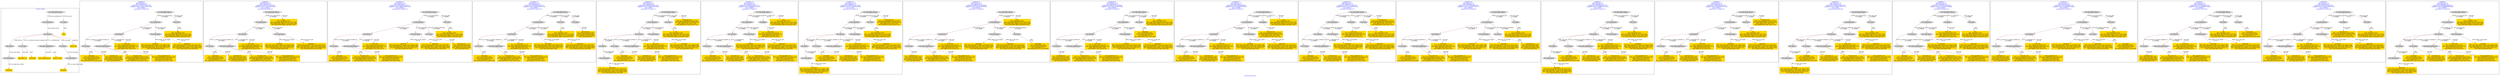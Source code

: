 digraph n0 {
fontcolor="blue"
remincross="true"
label="s03-ima-artists.xml"
subgraph cluster_0 {
label="1-correct model"
n2[style="filled",color="white",fillcolor="lightgray",label="E12_Production1"];
n3[style="filled",color="white",fillcolor="lightgray",label="E21_Person1"];
n4[style="filled",color="white",fillcolor="lightgray",label="E69_Death1"];
n5[style="filled",color="white",fillcolor="lightgray",label="E74_Group1"];
n6[style="filled",color="white",fillcolor="lightgray",label="E82_Actor_Appellation1"];
n7[style="filled",color="white",fillcolor="lightgray",label="E67_Birth1"];
n8[shape="plaintext",style="filled",fillcolor="gold",label="Artist URI"];
n9[style="filled",color="white",fillcolor="lightgray",label="E22_Man-Made_Object1"];
n10[style="filled",color="white",fillcolor="lightgray",label="E35_Title1"];
n11[shape="plaintext",style="filled",fillcolor="gold",label="title"];
n12[style="filled",color="white",fillcolor="lightgray",label="E52_Time-Span1"];
n13[shape="plaintext",style="filled",fillcolor="gold",label="birthDate"];
n14[style="filled",color="white",fillcolor="lightgray",label="E52_Time-Span2"];
n15[shape="plaintext",style="filled",fillcolor="gold",label="deathDate"];
n16[shape="plaintext",style="filled",fillcolor="gold",label="nationality uri"];
n17[shape="plaintext",style="filled",fillcolor="gold",label="nationality"];
n18[shape="plaintext",style="filled",fillcolor="gold",label="artist appellation uri"];
n19[shape="plaintext",style="filled",fillcolor="gold",label="name first last"];
}
subgraph cluster_1 {
label="candidate 0\nlink coherence:1.0\nnode coherence:1.0\nconfidence:0.5573817395367564\nmapping score:0.5816272465122522\ncost:13.99925\n-precision:0.79-recall:0.65"
n21[style="filled",color="white",fillcolor="lightgray",label="E12_Production1"];
n22[style="filled",color="white",fillcolor="lightgray",label="E21_Person1"];
n23[style="filled",color="white",fillcolor="lightgray",label="E52_Time-Span2"];
n24[style="filled",color="white",fillcolor="lightgray",label="E74_Group1"];
n25[style="filled",color="white",fillcolor="lightgray",label="E82_Actor_Appellation1"];
n26[style="filled",color="white",fillcolor="lightgray",label="E22_Man-Made_Object1"];
n27[style="filled",color="white",fillcolor="lightgray",label="E35_Title1"];
n28[shape="plaintext",style="filled",fillcolor="gold",label="title\n[E35_Title,label,0.364]\n[E22_Man-Made_Object,P3_has_note,0.242]\n[E73_Information_Object,P3_has_note,0.208]\n[E22_Man-Made_Object,classLink,0.186]"];
n29[shape="plaintext",style="filled",fillcolor="gold",label="nationality\n[E74_Group,label,0.492]\n[E74_Group,classLink,0.286]\n[E55_Type,label,0.127]\n[E8_Acquisition,P3_has_note,0.094]"];
n30[shape="plaintext",style="filled",fillcolor="gold",label="name first last\n[E82_Actor_Appellation,label,0.509]\n[E22_Man-Made_Object,classLink,0.249]\n[E30_Right,P3_has_note,0.128]\n[E8_Acquisition,P3_has_note,0.114]"];
n31[shape="plaintext",style="filled",fillcolor="gold",label="Artist URI\n[E21_Person,classLink,0.413]\n[E82_Actor_Appellation,classLink,0.291]\n[E39_Actor,classLink,0.224]\n[E30_Right,P3_has_note,0.072]"];
n32[shape="plaintext",style="filled",fillcolor="gold",label="nationality uri\n[E74_Group,classLink,0.669]\n[E55_Type,classLink,0.193]\n[E57_Material,classLink,0.089]\n[E55_Type,label,0.049]"];
n33[shape="plaintext",style="filled",fillcolor="gold",label="birthDate\n[E52_Time-Span,P82a_begin_of_the_begin,0.56]\n[E52_Time-Span,P82_at_some_time_within,0.286]\n[E52_Time-Span,P82b_end_of_the_end,0.115]\n[E52_Time-Span,label,0.039]"];
n34[shape="plaintext",style="filled",fillcolor="gold",label="artist appellation uri\n[E82_Actor_Appellation,classLink,0.918]\n[E21_Person,classLink,0.047]\n[E39_Actor,classLink,0.027]\n[E30_Right,P3_has_note,0.009]"];
n35[shape="plaintext",style="filled",fillcolor="gold",label="deathDate\n[E52_Time-Span,P82b_end_of_the_end,0.534]\n[E52_Time-Span,P82_at_some_time_within,0.301]\n[E52_Time-Span,P82a_begin_of_the_begin,0.085]\n[E12_Production,P3_has_note,0.08]"];
}
subgraph cluster_2 {
label="candidate 1\nlink coherence:1.0\nnode coherence:1.0\nconfidence:0.535153977430028\nmapping score:0.574217992476676\ncost:12.99938\n-precision:0.69-recall:0.53"
n37[style="filled",color="white",fillcolor="lightgray",label="E12_Production1"];
n38[style="filled",color="white",fillcolor="lightgray",label="E21_Person1"];
n39[style="filled",color="white",fillcolor="lightgray",label="E52_Time-Span2"];
n40[style="filled",color="white",fillcolor="lightgray",label="E74_Group1"];
n41[style="filled",color="white",fillcolor="lightgray",label="E82_Actor_Appellation1"];
n42[style="filled",color="white",fillcolor="lightgray",label="E22_Man-Made_Object1"];
n43[shape="plaintext",style="filled",fillcolor="gold",label="title\n[E35_Title,label,0.364]\n[E22_Man-Made_Object,P3_has_note,0.242]\n[E73_Information_Object,P3_has_note,0.208]\n[E22_Man-Made_Object,classLink,0.186]"];
n44[shape="plaintext",style="filled",fillcolor="gold",label="nationality\n[E74_Group,label,0.492]\n[E74_Group,classLink,0.286]\n[E55_Type,label,0.127]\n[E8_Acquisition,P3_has_note,0.094]"];
n45[shape="plaintext",style="filled",fillcolor="gold",label="name first last\n[E82_Actor_Appellation,label,0.509]\n[E22_Man-Made_Object,classLink,0.249]\n[E30_Right,P3_has_note,0.128]\n[E8_Acquisition,P3_has_note,0.114]"];
n46[shape="plaintext",style="filled",fillcolor="gold",label="Artist URI\n[E21_Person,classLink,0.413]\n[E82_Actor_Appellation,classLink,0.291]\n[E39_Actor,classLink,0.224]\n[E30_Right,P3_has_note,0.072]"];
n47[shape="plaintext",style="filled",fillcolor="gold",label="nationality uri\n[E74_Group,classLink,0.669]\n[E55_Type,classLink,0.193]\n[E57_Material,classLink,0.089]\n[E55_Type,label,0.049]"];
n48[shape="plaintext",style="filled",fillcolor="gold",label="birthDate\n[E52_Time-Span,P82a_begin_of_the_begin,0.56]\n[E52_Time-Span,P82_at_some_time_within,0.286]\n[E52_Time-Span,P82b_end_of_the_end,0.115]\n[E52_Time-Span,label,0.039]"];
n49[shape="plaintext",style="filled",fillcolor="gold",label="artist appellation uri\n[E82_Actor_Appellation,classLink,0.918]\n[E21_Person,classLink,0.047]\n[E39_Actor,classLink,0.027]\n[E30_Right,P3_has_note,0.009]"];
n50[shape="plaintext",style="filled",fillcolor="gold",label="deathDate\n[E52_Time-Span,P82b_end_of_the_end,0.534]\n[E52_Time-Span,P82_at_some_time_within,0.301]\n[E52_Time-Span,P82a_begin_of_the_begin,0.085]\n[E12_Production,P3_has_note,0.08]"];
}
subgraph cluster_3 {
label="candidate 10\nlink coherence:1.0\nnode coherence:1.0\nconfidence:0.49784204657392717\nmapping score:0.5409473488579758\ncost:14.99916\n-precision:0.67-recall:0.59"
n52[style="filled",color="white",fillcolor="lightgray",label="E12_Production1"];
n53[style="filled",color="white",fillcolor="lightgray",label="E21_Person1"];
n54[style="filled",color="white",fillcolor="lightgray",label="E52_Time-Span2"];
n55[style="filled",color="white",fillcolor="lightgray",label="E55_Type1"];
n56[style="filled",color="white",fillcolor="lightgray",label="E74_Group1"];
n57[style="filled",color="white",fillcolor="lightgray",label="E82_Actor_Appellation1"];
n58[style="filled",color="white",fillcolor="lightgray",label="E22_Man-Made_Object1"];
n59[style="filled",color="white",fillcolor="lightgray",label="E35_Title1"];
n60[shape="plaintext",style="filled",fillcolor="gold",label="nationality uri\n[E74_Group,classLink,0.669]\n[E55_Type,classLink,0.193]\n[E57_Material,classLink,0.089]\n[E55_Type,label,0.049]"];
n61[shape="plaintext",style="filled",fillcolor="gold",label="title\n[E35_Title,label,0.364]\n[E22_Man-Made_Object,P3_has_note,0.242]\n[E73_Information_Object,P3_has_note,0.208]\n[E22_Man-Made_Object,classLink,0.186]"];
n62[shape="plaintext",style="filled",fillcolor="gold",label="nationality\n[E74_Group,label,0.492]\n[E74_Group,classLink,0.286]\n[E55_Type,label,0.127]\n[E8_Acquisition,P3_has_note,0.094]"];
n63[shape="plaintext",style="filled",fillcolor="gold",label="name first last\n[E82_Actor_Appellation,label,0.509]\n[E22_Man-Made_Object,classLink,0.249]\n[E30_Right,P3_has_note,0.128]\n[E8_Acquisition,P3_has_note,0.114]"];
n64[shape="plaintext",style="filled",fillcolor="gold",label="Artist URI\n[E21_Person,classLink,0.413]\n[E82_Actor_Appellation,classLink,0.291]\n[E39_Actor,classLink,0.224]\n[E30_Right,P3_has_note,0.072]"];
n65[shape="plaintext",style="filled",fillcolor="gold",label="birthDate\n[E52_Time-Span,P82a_begin_of_the_begin,0.56]\n[E52_Time-Span,P82_at_some_time_within,0.286]\n[E52_Time-Span,P82b_end_of_the_end,0.115]\n[E52_Time-Span,label,0.039]"];
n66[shape="plaintext",style="filled",fillcolor="gold",label="artist appellation uri\n[E82_Actor_Appellation,classLink,0.918]\n[E21_Person,classLink,0.047]\n[E39_Actor,classLink,0.027]\n[E30_Right,P3_has_note,0.009]"];
n67[shape="plaintext",style="filled",fillcolor="gold",label="deathDate\n[E52_Time-Span,P82b_end_of_the_end,0.534]\n[E52_Time-Span,P82_at_some_time_within,0.301]\n[E52_Time-Span,P82a_begin_of_the_begin,0.085]\n[E12_Production,P3_has_note,0.08]"];
}
subgraph cluster_4 {
label="candidate 11\nlink coherence:1.0\nnode coherence:1.0\nconfidence:0.49784204657392717\nmapping score:0.5409473488579758\ncost:14.99921\n-precision:0.67-recall:0.59"
n69[style="filled",color="white",fillcolor="lightgray",label="E12_Production1"];
n70[style="filled",color="white",fillcolor="lightgray",label="E21_Person1"];
n71[style="filled",color="white",fillcolor="lightgray",label="E52_Time-Span2"];
n72[style="filled",color="white",fillcolor="lightgray",label="E74_Group1"];
n73[style="filled",color="white",fillcolor="lightgray",label="E82_Actor_Appellation1"];
n74[style="filled",color="white",fillcolor="lightgray",label="E22_Man-Made_Object1"];
n75[style="filled",color="white",fillcolor="lightgray",label="E35_Title1"];
n76[style="filled",color="white",fillcolor="lightgray",label="E55_Type2"];
n77[shape="plaintext",style="filled",fillcolor="gold",label="title\n[E35_Title,label,0.364]\n[E22_Man-Made_Object,P3_has_note,0.242]\n[E73_Information_Object,P3_has_note,0.208]\n[E22_Man-Made_Object,classLink,0.186]"];
n78[shape="plaintext",style="filled",fillcolor="gold",label="nationality\n[E74_Group,label,0.492]\n[E74_Group,classLink,0.286]\n[E55_Type,label,0.127]\n[E8_Acquisition,P3_has_note,0.094]"];
n79[shape="plaintext",style="filled",fillcolor="gold",label="nationality uri\n[E74_Group,classLink,0.669]\n[E55_Type,classLink,0.193]\n[E57_Material,classLink,0.089]\n[E55_Type,label,0.049]"];
n80[shape="plaintext",style="filled",fillcolor="gold",label="name first last\n[E82_Actor_Appellation,label,0.509]\n[E22_Man-Made_Object,classLink,0.249]\n[E30_Right,P3_has_note,0.128]\n[E8_Acquisition,P3_has_note,0.114]"];
n81[shape="plaintext",style="filled",fillcolor="gold",label="Artist URI\n[E21_Person,classLink,0.413]\n[E82_Actor_Appellation,classLink,0.291]\n[E39_Actor,classLink,0.224]\n[E30_Right,P3_has_note,0.072]"];
n82[shape="plaintext",style="filled",fillcolor="gold",label="birthDate\n[E52_Time-Span,P82a_begin_of_the_begin,0.56]\n[E52_Time-Span,P82_at_some_time_within,0.286]\n[E52_Time-Span,P82b_end_of_the_end,0.115]\n[E52_Time-Span,label,0.039]"];
n83[shape="plaintext",style="filled",fillcolor="gold",label="artist appellation uri\n[E82_Actor_Appellation,classLink,0.918]\n[E21_Person,classLink,0.047]\n[E39_Actor,classLink,0.027]\n[E30_Right,P3_has_note,0.009]"];
n84[shape="plaintext",style="filled",fillcolor="gold",label="deathDate\n[E52_Time-Span,P82b_end_of_the_end,0.534]\n[E52_Time-Span,P82_at_some_time_within,0.301]\n[E52_Time-Span,P82a_begin_of_the_begin,0.085]\n[E12_Production,P3_has_note,0.08]"];
}
subgraph cluster_5 {
label="candidate 12\nlink coherence:1.0\nnode coherence:1.0\nconfidence:0.49583633484117917\nmapping score:0.5194454449470597\ncost:15.9991\n-precision:0.75-recall:0.71"
n86[style="filled",color="white",fillcolor="lightgray",label="E12_Production1"];
n87[style="filled",color="white",fillcolor="lightgray",label="E21_Person1"];
n88[style="filled",color="white",fillcolor="lightgray",label="E52_Time-Span2"];
n89[style="filled",color="white",fillcolor="lightgray",label="E67_Birth1"];
n90[style="filled",color="white",fillcolor="lightgray",label="E74_Group1"];
n91[style="filled",color="white",fillcolor="lightgray",label="E82_Actor_Appellation1"];
n92[style="filled",color="white",fillcolor="lightgray",label="E22_Man-Made_Object1"];
n93[style="filled",color="white",fillcolor="lightgray",label="E35_Title1"];
n94[style="filled",color="white",fillcolor="lightgray",label="E52_Time-Span1"];
n95[shape="plaintext",style="filled",fillcolor="gold",label="deathDate\n[E52_Time-Span,P82b_end_of_the_end,0.534]\n[E52_Time-Span,P82_at_some_time_within,0.301]\n[E52_Time-Span,P82a_begin_of_the_begin,0.085]\n[E12_Production,P3_has_note,0.08]"];
n96[shape="plaintext",style="filled",fillcolor="gold",label="name first last\n[E82_Actor_Appellation,label,0.509]\n[E22_Man-Made_Object,classLink,0.249]\n[E30_Right,P3_has_note,0.128]\n[E8_Acquisition,P3_has_note,0.114]"];
n97[shape="plaintext",style="filled",fillcolor="gold",label="title\n[E35_Title,label,0.364]\n[E22_Man-Made_Object,P3_has_note,0.242]\n[E73_Information_Object,P3_has_note,0.208]\n[E22_Man-Made_Object,classLink,0.186]"];
n98[shape="plaintext",style="filled",fillcolor="gold",label="nationality\n[E74_Group,label,0.492]\n[E74_Group,classLink,0.286]\n[E55_Type,label,0.127]\n[E8_Acquisition,P3_has_note,0.094]"];
n99[shape="plaintext",style="filled",fillcolor="gold",label="Artist URI\n[E21_Person,classLink,0.413]\n[E82_Actor_Appellation,classLink,0.291]\n[E39_Actor,classLink,0.224]\n[E30_Right,P3_has_note,0.072]"];
n100[shape="plaintext",style="filled",fillcolor="gold",label="nationality uri\n[E74_Group,classLink,0.669]\n[E55_Type,classLink,0.193]\n[E57_Material,classLink,0.089]\n[E55_Type,label,0.049]"];
n101[shape="plaintext",style="filled",fillcolor="gold",label="birthDate\n[E52_Time-Span,P82a_begin_of_the_begin,0.56]\n[E52_Time-Span,P82_at_some_time_within,0.286]\n[E52_Time-Span,P82b_end_of_the_end,0.115]\n[E52_Time-Span,label,0.039]"];
n102[shape="plaintext",style="filled",fillcolor="gold",label="artist appellation uri\n[E82_Actor_Appellation,classLink,0.918]\n[E21_Person,classLink,0.047]\n[E39_Actor,classLink,0.027]\n[E30_Right,P3_has_note,0.009]"];
}
subgraph cluster_6 {
label="candidate 13\nlink coherence:1.0\nnode coherence:1.0\nconfidence:0.49250251465721717\nmapping score:0.5600008382190724\ncost:13.99938\n-precision:0.57-recall:0.47"
n104[style="filled",color="white",fillcolor="lightgray",label="E12_Production1"];
n105[style="filled",color="white",fillcolor="lightgray",label="E21_Person1"];
n106[style="filled",color="white",fillcolor="lightgray",label="E52_Time-Span2"];
n107[style="filled",color="white",fillcolor="lightgray",label="E74_Group1"];
n108[style="filled",color="white",fillcolor="lightgray",label="E82_Actor_Appellation1"];
n109[style="filled",color="white",fillcolor="lightgray",label="E22_Man-Made_Object1"];
n110[style="filled",color="white",fillcolor="lightgray",label="E30_Right1"];
n111[shape="plaintext",style="filled",fillcolor="gold",label="Artist URI\n[E21_Person,classLink,0.413]\n[E82_Actor_Appellation,classLink,0.291]\n[E39_Actor,classLink,0.224]\n[E30_Right,P3_has_note,0.072]"];
n112[shape="plaintext",style="filled",fillcolor="gold",label="title\n[E35_Title,label,0.364]\n[E22_Man-Made_Object,P3_has_note,0.242]\n[E73_Information_Object,P3_has_note,0.208]\n[E22_Man-Made_Object,classLink,0.186]"];
n113[shape="plaintext",style="filled",fillcolor="gold",label="nationality\n[E74_Group,label,0.492]\n[E74_Group,classLink,0.286]\n[E55_Type,label,0.127]\n[E8_Acquisition,P3_has_note,0.094]"];
n114[shape="plaintext",style="filled",fillcolor="gold",label="name first last\n[E82_Actor_Appellation,label,0.509]\n[E22_Man-Made_Object,classLink,0.249]\n[E30_Right,P3_has_note,0.128]\n[E8_Acquisition,P3_has_note,0.114]"];
n115[shape="plaintext",style="filled",fillcolor="gold",label="nationality uri\n[E74_Group,classLink,0.669]\n[E55_Type,classLink,0.193]\n[E57_Material,classLink,0.089]\n[E55_Type,label,0.049]"];
n116[shape="plaintext",style="filled",fillcolor="gold",label="birthDate\n[E52_Time-Span,P82a_begin_of_the_begin,0.56]\n[E52_Time-Span,P82_at_some_time_within,0.286]\n[E52_Time-Span,P82b_end_of_the_end,0.115]\n[E52_Time-Span,label,0.039]"];
n117[shape="plaintext",style="filled",fillcolor="gold",label="artist appellation uri\n[E82_Actor_Appellation,classLink,0.918]\n[E21_Person,classLink,0.047]\n[E39_Actor,classLink,0.027]\n[E30_Right,P3_has_note,0.009]"];
n118[shape="plaintext",style="filled",fillcolor="gold",label="deathDate\n[E52_Time-Span,P82b_end_of_the_end,0.534]\n[E52_Time-Span,P82_at_some_time_within,0.301]\n[E52_Time-Span,P82a_begin_of_the_begin,0.085]\n[E12_Production,P3_has_note,0.08]"];
}
subgraph cluster_7 {
label="candidate 14\nlink coherence:1.0\nnode coherence:1.0\nconfidence:0.4906241745772483\nmapping score:0.517708058192416\ncost:15.9991\n-precision:0.81-recall:0.76"
n120[style="filled",color="white",fillcolor="lightgray",label="E12_Production1"];
n121[style="filled",color="white",fillcolor="lightgray",label="E21_Person1"];
n122[style="filled",color="white",fillcolor="lightgray",label="E52_Time-Span2"];
n123[style="filled",color="white",fillcolor="lightgray",label="E67_Birth1"];
n124[style="filled",color="white",fillcolor="lightgray",label="E74_Group1"];
n125[style="filled",color="white",fillcolor="lightgray",label="E82_Actor_Appellation1"];
n126[style="filled",color="white",fillcolor="lightgray",label="E22_Man-Made_Object1"];
n127[style="filled",color="white",fillcolor="lightgray",label="E35_Title1"];
n128[style="filled",color="white",fillcolor="lightgray",label="E52_Time-Span1"];
n129[shape="plaintext",style="filled",fillcolor="gold",label="birthDate\n[E52_Time-Span,P82a_begin_of_the_begin,0.56]\n[E52_Time-Span,P82_at_some_time_within,0.286]\n[E52_Time-Span,P82b_end_of_the_end,0.115]\n[E52_Time-Span,label,0.039]"];
n130[shape="plaintext",style="filled",fillcolor="gold",label="name first last\n[E82_Actor_Appellation,label,0.509]\n[E22_Man-Made_Object,classLink,0.249]\n[E30_Right,P3_has_note,0.128]\n[E8_Acquisition,P3_has_note,0.114]"];
n131[shape="plaintext",style="filled",fillcolor="gold",label="title\n[E35_Title,label,0.364]\n[E22_Man-Made_Object,P3_has_note,0.242]\n[E73_Information_Object,P3_has_note,0.208]\n[E22_Man-Made_Object,classLink,0.186]"];
n132[shape="plaintext",style="filled",fillcolor="gold",label="nationality\n[E74_Group,label,0.492]\n[E74_Group,classLink,0.286]\n[E55_Type,label,0.127]\n[E8_Acquisition,P3_has_note,0.094]"];
n133[shape="plaintext",style="filled",fillcolor="gold",label="Artist URI\n[E21_Person,classLink,0.413]\n[E82_Actor_Appellation,classLink,0.291]\n[E39_Actor,classLink,0.224]\n[E30_Right,P3_has_note,0.072]"];
n134[shape="plaintext",style="filled",fillcolor="gold",label="nationality uri\n[E74_Group,classLink,0.669]\n[E55_Type,classLink,0.193]\n[E57_Material,classLink,0.089]\n[E55_Type,label,0.049]"];
n135[shape="plaintext",style="filled",fillcolor="gold",label="artist appellation uri\n[E82_Actor_Appellation,classLink,0.918]\n[E21_Person,classLink,0.047]\n[E39_Actor,classLink,0.027]\n[E30_Right,P3_has_note,0.009]"];
n136[shape="plaintext",style="filled",fillcolor="gold",label="deathDate\n[E52_Time-Span,P82b_end_of_the_end,0.534]\n[E52_Time-Span,P82_at_some_time_within,0.301]\n[E52_Time-Span,P82a_begin_of_the_begin,0.085]\n[E12_Production,P3_has_note,0.08]"];
}
subgraph cluster_8 {
label="candidate 15\nlink coherence:1.0\nnode coherence:1.0\nconfidence:0.48953754753099965\nmapping score:0.5381791825103331\ncost:13.99929\n-precision:0.57-recall:0.47"
n138[style="filled",color="white",fillcolor="lightgray",label="E12_Production1"];
n139[style="filled",color="white",fillcolor="lightgray",label="E21_Person1"];
n140[style="filled",color="white",fillcolor="lightgray",label="E52_Time-Span2"];
n141[style="filled",color="white",fillcolor="lightgray",label="E55_Type1"];
n142[style="filled",color="white",fillcolor="lightgray",label="E74_Group1"];
n143[style="filled",color="white",fillcolor="lightgray",label="E82_Actor_Appellation1"];
n144[style="filled",color="white",fillcolor="lightgray",label="E22_Man-Made_Object1"];
n145[shape="plaintext",style="filled",fillcolor="gold",label="nationality\n[E74_Group,label,0.492]\n[E74_Group,classLink,0.286]\n[E55_Type,label,0.127]\n[E8_Acquisition,P3_has_note,0.094]"];
n146[shape="plaintext",style="filled",fillcolor="gold",label="title\n[E35_Title,label,0.364]\n[E22_Man-Made_Object,P3_has_note,0.242]\n[E73_Information_Object,P3_has_note,0.208]\n[E22_Man-Made_Object,classLink,0.186]"];
n147[shape="plaintext",style="filled",fillcolor="gold",label="name first last\n[E82_Actor_Appellation,label,0.509]\n[E22_Man-Made_Object,classLink,0.249]\n[E30_Right,P3_has_note,0.128]\n[E8_Acquisition,P3_has_note,0.114]"];
n148[shape="plaintext",style="filled",fillcolor="gold",label="Artist URI\n[E21_Person,classLink,0.413]\n[E82_Actor_Appellation,classLink,0.291]\n[E39_Actor,classLink,0.224]\n[E30_Right,P3_has_note,0.072]"];
n149[shape="plaintext",style="filled",fillcolor="gold",label="nationality uri\n[E74_Group,classLink,0.669]\n[E55_Type,classLink,0.193]\n[E57_Material,classLink,0.089]\n[E55_Type,label,0.049]"];
n150[shape="plaintext",style="filled",fillcolor="gold",label="birthDate\n[E52_Time-Span,P82a_begin_of_the_begin,0.56]\n[E52_Time-Span,P82_at_some_time_within,0.286]\n[E52_Time-Span,P82b_end_of_the_end,0.115]\n[E52_Time-Span,label,0.039]"];
n151[shape="plaintext",style="filled",fillcolor="gold",label="artist appellation uri\n[E82_Actor_Appellation,classLink,0.918]\n[E21_Person,classLink,0.047]\n[E39_Actor,classLink,0.027]\n[E30_Right,P3_has_note,0.009]"];
n152[shape="plaintext",style="filled",fillcolor="gold",label="deathDate\n[E52_Time-Span,P82b_end_of_the_end,0.534]\n[E52_Time-Span,P82_at_some_time_within,0.301]\n[E52_Time-Span,P82a_begin_of_the_begin,0.085]\n[E12_Production,P3_has_note,0.08]"];
}
subgraph cluster_9 {
label="candidate 16\nlink coherence:1.0\nnode coherence:1.0\nconfidence:0.48953754753099965\nmapping score:0.5381791825103331\ncost:13.99934\n-precision:0.57-recall:0.47"
n154[style="filled",color="white",fillcolor="lightgray",label="E12_Production1"];
n155[style="filled",color="white",fillcolor="lightgray",label="E21_Person1"];
n156[style="filled",color="white",fillcolor="lightgray",label="E52_Time-Span2"];
n157[style="filled",color="white",fillcolor="lightgray",label="E74_Group1"];
n158[style="filled",color="white",fillcolor="lightgray",label="E82_Actor_Appellation1"];
n159[style="filled",color="white",fillcolor="lightgray",label="E22_Man-Made_Object1"];
n160[style="filled",color="white",fillcolor="lightgray",label="E55_Type2"];
n161[shape="plaintext",style="filled",fillcolor="gold",label="title\n[E35_Title,label,0.364]\n[E22_Man-Made_Object,P3_has_note,0.242]\n[E73_Information_Object,P3_has_note,0.208]\n[E22_Man-Made_Object,classLink,0.186]"];
n162[shape="plaintext",style="filled",fillcolor="gold",label="name first last\n[E82_Actor_Appellation,label,0.509]\n[E22_Man-Made_Object,classLink,0.249]\n[E30_Right,P3_has_note,0.128]\n[E8_Acquisition,P3_has_note,0.114]"];
n163[shape="plaintext",style="filled",fillcolor="gold",label="Artist URI\n[E21_Person,classLink,0.413]\n[E82_Actor_Appellation,classLink,0.291]\n[E39_Actor,classLink,0.224]\n[E30_Right,P3_has_note,0.072]"];
n164[shape="plaintext",style="filled",fillcolor="gold",label="nationality uri\n[E74_Group,classLink,0.669]\n[E55_Type,classLink,0.193]\n[E57_Material,classLink,0.089]\n[E55_Type,label,0.049]"];
n165[shape="plaintext",style="filled",fillcolor="gold",label="birthDate\n[E52_Time-Span,P82a_begin_of_the_begin,0.56]\n[E52_Time-Span,P82_at_some_time_within,0.286]\n[E52_Time-Span,P82b_end_of_the_end,0.115]\n[E52_Time-Span,label,0.039]"];
n166[shape="plaintext",style="filled",fillcolor="gold",label="artist appellation uri\n[E82_Actor_Appellation,classLink,0.918]\n[E21_Person,classLink,0.047]\n[E39_Actor,classLink,0.027]\n[E30_Right,P3_has_note,0.009]"];
n167[shape="plaintext",style="filled",fillcolor="gold",label="nationality\n[E74_Group,label,0.492]\n[E74_Group,classLink,0.286]\n[E55_Type,label,0.127]\n[E8_Acquisition,P3_has_note,0.094]"];
n168[shape="plaintext",style="filled",fillcolor="gold",label="deathDate\n[E52_Time-Span,P82b_end_of_the_end,0.534]\n[E52_Time-Span,P82_at_some_time_within,0.301]\n[E52_Time-Span,P82a_begin_of_the_begin,0.085]\n[E12_Production,P3_has_note,0.08]"];
}
subgraph cluster_10 {
label="candidate 17\nlink coherence:1.0\nnode coherence:1.0\nconfidence:0.4875148584468346\nmapping score:0.5375049528156115\ncost:13.99938\n-precision:0.57-recall:0.47"
n170[style="filled",color="white",fillcolor="lightgray",label="E12_Production1"];
n171[style="filled",color="white",fillcolor="lightgray",label="E21_Person1"];
n172[style="filled",color="white",fillcolor="lightgray",label="E52_Time-Span2"];
n173[style="filled",color="white",fillcolor="lightgray",label="E74_Group1"];
n174[style="filled",color="white",fillcolor="lightgray",label="E82_Actor_Appellation1"];
n175[style="filled",color="white",fillcolor="lightgray",label="E22_Man-Made_Object1"];
n176[style="filled",color="white",fillcolor="lightgray",label="E30_Right1"];
n177[shape="plaintext",style="filled",fillcolor="gold",label="name first last\n[E82_Actor_Appellation,label,0.509]\n[E22_Man-Made_Object,classLink,0.249]\n[E30_Right,P3_has_note,0.128]\n[E8_Acquisition,P3_has_note,0.114]"];
n178[shape="plaintext",style="filled",fillcolor="gold",label="title\n[E35_Title,label,0.364]\n[E22_Man-Made_Object,P3_has_note,0.242]\n[E73_Information_Object,P3_has_note,0.208]\n[E22_Man-Made_Object,classLink,0.186]"];
n179[shape="plaintext",style="filled",fillcolor="gold",label="nationality\n[E74_Group,label,0.492]\n[E74_Group,classLink,0.286]\n[E55_Type,label,0.127]\n[E8_Acquisition,P3_has_note,0.094]"];
n180[shape="plaintext",style="filled",fillcolor="gold",label="Artist URI\n[E21_Person,classLink,0.413]\n[E82_Actor_Appellation,classLink,0.291]\n[E39_Actor,classLink,0.224]\n[E30_Right,P3_has_note,0.072]"];
n181[shape="plaintext",style="filled",fillcolor="gold",label="nationality uri\n[E74_Group,classLink,0.669]\n[E55_Type,classLink,0.193]\n[E57_Material,classLink,0.089]\n[E55_Type,label,0.049]"];
n182[shape="plaintext",style="filled",fillcolor="gold",label="birthDate\n[E52_Time-Span,P82a_begin_of_the_begin,0.56]\n[E52_Time-Span,P82_at_some_time_within,0.286]\n[E52_Time-Span,P82b_end_of_the_end,0.115]\n[E52_Time-Span,label,0.039]"];
n183[shape="plaintext",style="filled",fillcolor="gold",label="artist appellation uri\n[E82_Actor_Appellation,classLink,0.918]\n[E21_Person,classLink,0.047]\n[E39_Actor,classLink,0.027]\n[E30_Right,P3_has_note,0.009]"];
n184[shape="plaintext",style="filled",fillcolor="gold",label="deathDate\n[E52_Time-Span,P82b_end_of_the_end,0.534]\n[E52_Time-Span,P82_at_some_time_within,0.301]\n[E52_Time-Span,P82a_begin_of_the_begin,0.085]\n[E12_Production,P3_has_note,0.08]"];
}
subgraph cluster_11 {
label="candidate 18\nlink coherence:1.0\nnode coherence:1.0\nconfidence:0.4822721714093769\nmapping score:0.5357573904697923\ncost:14.99925\n-precision:0.6-recall:0.53"
n186[style="filled",color="white",fillcolor="lightgray",label="E12_Production1"];
n187[style="filled",color="white",fillcolor="lightgray",label="E21_Person1"];
n188[style="filled",color="white",fillcolor="lightgray",label="E52_Time-Span2"];
n189[style="filled",color="white",fillcolor="lightgray",label="E74_Group1"];
n190[style="filled",color="white",fillcolor="lightgray",label="E82_Actor_Appellation1"];
n191[style="filled",color="white",fillcolor="lightgray",label="E22_Man-Made_Object1"];
n192[style="filled",color="white",fillcolor="lightgray",label="E30_Right1"];
n193[style="filled",color="white",fillcolor="lightgray",label="E35_Title1"];
n194[shape="plaintext",style="filled",fillcolor="gold",label="Artist URI\n[E21_Person,classLink,0.413]\n[E82_Actor_Appellation,classLink,0.291]\n[E39_Actor,classLink,0.224]\n[E30_Right,P3_has_note,0.072]"];
n195[shape="plaintext",style="filled",fillcolor="gold",label="name first last\n[E82_Actor_Appellation,label,0.509]\n[E22_Man-Made_Object,classLink,0.249]\n[E30_Right,P3_has_note,0.128]\n[E8_Acquisition,P3_has_note,0.114]"];
n196[shape="plaintext",style="filled",fillcolor="gold",label="title\n[E35_Title,label,0.364]\n[E22_Man-Made_Object,P3_has_note,0.242]\n[E73_Information_Object,P3_has_note,0.208]\n[E22_Man-Made_Object,classLink,0.186]"];
n197[shape="plaintext",style="filled",fillcolor="gold",label="nationality\n[E74_Group,label,0.492]\n[E74_Group,classLink,0.286]\n[E55_Type,label,0.127]\n[E8_Acquisition,P3_has_note,0.094]"];
n198[shape="plaintext",style="filled",fillcolor="gold",label="nationality uri\n[E74_Group,classLink,0.669]\n[E55_Type,classLink,0.193]\n[E57_Material,classLink,0.089]\n[E55_Type,label,0.049]"];
n199[shape="plaintext",style="filled",fillcolor="gold",label="birthDate\n[E52_Time-Span,P82a_begin_of_the_begin,0.56]\n[E52_Time-Span,P82_at_some_time_within,0.286]\n[E52_Time-Span,P82b_end_of_the_end,0.115]\n[E52_Time-Span,label,0.039]"];
n200[shape="plaintext",style="filled",fillcolor="gold",label="artist appellation uri\n[E82_Actor_Appellation,classLink,0.918]\n[E21_Person,classLink,0.047]\n[E39_Actor,classLink,0.027]\n[E30_Right,P3_has_note,0.009]"];
n201[shape="plaintext",style="filled",fillcolor="gold",label="deathDate\n[E52_Time-Span,P82b_end_of_the_end,0.534]\n[E52_Time-Span,P82_at_some_time_within,0.301]\n[E52_Time-Span,P82a_begin_of_the_begin,0.085]\n[E12_Production,P3_has_note,0.08]"];
}
subgraph cluster_12 {
label="candidate 19\nlink coherence:1.0\nnode coherence:1.0\nconfidence:0.47977205269607215\nmapping score:0.5349240175653573\ncost:14.99916\n-precision:0.67-recall:0.59"
n203[style="filled",color="white",fillcolor="lightgray",label="E12_Production1"];
n204[style="filled",color="white",fillcolor="lightgray",label="E21_Person1"];
n205[style="filled",color="white",fillcolor="lightgray",label="E52_Time-Span2"];
n206[style="filled",color="white",fillcolor="lightgray",label="E55_Type1"];
n207[style="filled",color="white",fillcolor="lightgray",label="E74_Group1"];
n208[style="filled",color="white",fillcolor="lightgray",label="E82_Actor_Appellation1"];
n209[style="filled",color="white",fillcolor="lightgray",label="E22_Man-Made_Object1"];
n210[style="filled",color="white",fillcolor="lightgray",label="E35_Title1"];
n211[shape="plaintext",style="filled",fillcolor="gold",label="nationality uri\n[E74_Group,classLink,0.669]\n[E55_Type,classLink,0.193]\n[E57_Material,classLink,0.089]\n[E55_Type,label,0.049]"];
n212[shape="plaintext",style="filled",fillcolor="gold",label="title\n[E35_Title,label,0.364]\n[E22_Man-Made_Object,P3_has_note,0.242]\n[E73_Information_Object,P3_has_note,0.208]\n[E22_Man-Made_Object,classLink,0.186]"];
n213[shape="plaintext",style="filled",fillcolor="gold",label="nationality\n[E74_Group,label,0.492]\n[E74_Group,classLink,0.286]\n[E55_Type,label,0.127]\n[E8_Acquisition,P3_has_note,0.094]"];
n214[shape="plaintext",style="filled",fillcolor="gold",label="name first last\n[E82_Actor_Appellation,label,0.509]\n[E22_Man-Made_Object,classLink,0.249]\n[E30_Right,P3_has_note,0.128]\n[E8_Acquisition,P3_has_note,0.114]"];
n215[shape="plaintext",style="filled",fillcolor="gold",label="Artist URI\n[E21_Person,classLink,0.413]\n[E82_Actor_Appellation,classLink,0.291]\n[E39_Actor,classLink,0.224]\n[E30_Right,P3_has_note,0.072]"];
n216[shape="plaintext",style="filled",fillcolor="gold",label="birthDate\n[E52_Time-Span,P82a_begin_of_the_begin,0.56]\n[E52_Time-Span,P82_at_some_time_within,0.286]\n[E52_Time-Span,P82b_end_of_the_end,0.115]\n[E52_Time-Span,label,0.039]"];
n217[shape="plaintext",style="filled",fillcolor="gold",label="artist appellation uri\n[E82_Actor_Appellation,classLink,0.918]\n[E21_Person,classLink,0.047]\n[E39_Actor,classLink,0.027]\n[E30_Right,P3_has_note,0.009]"];
n218[shape="plaintext",style="filled",fillcolor="gold",label="deathDate\n[E52_Time-Span,P82b_end_of_the_end,0.534]\n[E52_Time-Span,P82_at_some_time_within,0.301]\n[E52_Time-Span,P82a_begin_of_the_begin,0.085]\n[E12_Production,P3_has_note,0.08]"];
}
subgraph cluster_13 {
label="candidate 2\nlink coherence:1.0\nnode coherence:1.0\nconfidence:0.5282944401957478\nmapping score:0.5510981467319159\ncost:15.9991\n-precision:0.81-recall:0.76"
n220[style="filled",color="white",fillcolor="lightgray",label="E12_Production1"];
n221[style="filled",color="white",fillcolor="lightgray",label="E21_Person1"];
n222[style="filled",color="white",fillcolor="lightgray",label="E52_Time-Span2"];
n223[style="filled",color="white",fillcolor="lightgray",label="E67_Birth1"];
n224[style="filled",color="white",fillcolor="lightgray",label="E74_Group1"];
n225[style="filled",color="white",fillcolor="lightgray",label="E82_Actor_Appellation1"];
n226[style="filled",color="white",fillcolor="lightgray",label="E22_Man-Made_Object1"];
n227[style="filled",color="white",fillcolor="lightgray",label="E35_Title1"];
n228[style="filled",color="white",fillcolor="lightgray",label="E52_Time-Span1"];
n229[shape="plaintext",style="filled",fillcolor="gold",label="deathDate\n[E52_Time-Span,P82b_end_of_the_end,0.534]\n[E52_Time-Span,P82_at_some_time_within,0.301]\n[E52_Time-Span,P82a_begin_of_the_begin,0.085]\n[E12_Production,P3_has_note,0.08]"];
n230[shape="plaintext",style="filled",fillcolor="gold",label="title\n[E35_Title,label,0.364]\n[E22_Man-Made_Object,P3_has_note,0.242]\n[E73_Information_Object,P3_has_note,0.208]\n[E22_Man-Made_Object,classLink,0.186]"];
n231[shape="plaintext",style="filled",fillcolor="gold",label="nationality\n[E74_Group,label,0.492]\n[E74_Group,classLink,0.286]\n[E55_Type,label,0.127]\n[E8_Acquisition,P3_has_note,0.094]"];
n232[shape="plaintext",style="filled",fillcolor="gold",label="name first last\n[E82_Actor_Appellation,label,0.509]\n[E22_Man-Made_Object,classLink,0.249]\n[E30_Right,P3_has_note,0.128]\n[E8_Acquisition,P3_has_note,0.114]"];
n233[shape="plaintext",style="filled",fillcolor="gold",label="Artist URI\n[E21_Person,classLink,0.413]\n[E82_Actor_Appellation,classLink,0.291]\n[E39_Actor,classLink,0.224]\n[E30_Right,P3_has_note,0.072]"];
n234[shape="plaintext",style="filled",fillcolor="gold",label="nationality uri\n[E74_Group,classLink,0.669]\n[E55_Type,classLink,0.193]\n[E57_Material,classLink,0.089]\n[E55_Type,label,0.049]"];
n235[shape="plaintext",style="filled",fillcolor="gold",label="birthDate\n[E52_Time-Span,P82a_begin_of_the_begin,0.56]\n[E52_Time-Span,P82_at_some_time_within,0.286]\n[E52_Time-Span,P82b_end_of_the_end,0.115]\n[E52_Time-Span,label,0.039]"];
n236[shape="plaintext",style="filled",fillcolor="gold",label="artist appellation uri\n[E82_Actor_Appellation,classLink,0.918]\n[E21_Person,classLink,0.047]\n[E39_Actor,classLink,0.027]\n[E30_Right,P3_has_note,0.009]"];
}
subgraph cluster_14 {
label="candidate 3\nlink coherence:1.0\nnode coherence:1.0\nconfidence:0.5249236341821877\nmapping score:0.5499745447273959\ncost:13.99925\n-precision:0.71-recall:0.59"
n238[style="filled",color="white",fillcolor="lightgray",label="E12_Production1"];
n239[style="filled",color="white",fillcolor="lightgray",label="E21_Person1"];
n240[style="filled",color="white",fillcolor="lightgray",label="E52_Time-Span2"];
n241[style="filled",color="white",fillcolor="lightgray",label="E74_Group1"];
n242[style="filled",color="white",fillcolor="lightgray",label="E82_Actor_Appellation1"];
n243[style="filled",color="white",fillcolor="lightgray",label="E22_Man-Made_Object1"];
n244[style="filled",color="white",fillcolor="lightgray",label="E35_Title1"];
n245[shape="plaintext",style="filled",fillcolor="gold",label="name first last\n[E82_Actor_Appellation,label,0.509]\n[E22_Man-Made_Object,classLink,0.249]\n[E30_Right,P3_has_note,0.128]\n[E8_Acquisition,P3_has_note,0.114]"];
n246[shape="plaintext",style="filled",fillcolor="gold",label="title\n[E35_Title,label,0.364]\n[E22_Man-Made_Object,P3_has_note,0.242]\n[E73_Information_Object,P3_has_note,0.208]\n[E22_Man-Made_Object,classLink,0.186]"];
n247[shape="plaintext",style="filled",fillcolor="gold",label="nationality\n[E74_Group,label,0.492]\n[E74_Group,classLink,0.286]\n[E55_Type,label,0.127]\n[E8_Acquisition,P3_has_note,0.094]"];
n248[shape="plaintext",style="filled",fillcolor="gold",label="Artist URI\n[E21_Person,classLink,0.413]\n[E82_Actor_Appellation,classLink,0.291]\n[E39_Actor,classLink,0.224]\n[E30_Right,P3_has_note,0.072]"];
n249[shape="plaintext",style="filled",fillcolor="gold",label="nationality uri\n[E74_Group,classLink,0.669]\n[E55_Type,classLink,0.193]\n[E57_Material,classLink,0.089]\n[E55_Type,label,0.049]"];
n250[shape="plaintext",style="filled",fillcolor="gold",label="birthDate\n[E52_Time-Span,P82a_begin_of_the_begin,0.56]\n[E52_Time-Span,P82_at_some_time_within,0.286]\n[E52_Time-Span,P82b_end_of_the_end,0.115]\n[E52_Time-Span,label,0.039]"];
n251[shape="plaintext",style="filled",fillcolor="gold",label="artist appellation uri\n[E82_Actor_Appellation,classLink,0.918]\n[E21_Person,classLink,0.047]\n[E39_Actor,classLink,0.027]\n[E30_Right,P3_has_note,0.009]"];
n252[shape="plaintext",style="filled",fillcolor="gold",label="deathDate\n[E52_Time-Span,P82b_end_of_the_end,0.534]\n[E52_Time-Span,P82_at_some_time_within,0.301]\n[E52_Time-Span,P82a_begin_of_the_begin,0.085]\n[E12_Production,P3_has_note,0.08]"];
}
subgraph cluster_15 {
label="candidate 4\nlink coherence:1.0\nnode coherence:1.0\nconfidence:0.5230822799318169\nmapping score:0.5493607599772723\ncost:15.9991\n-precision:0.88-recall:0.82"
n254[style="filled",color="white",fillcolor="lightgray",label="E12_Production1"];
n255[style="filled",color="white",fillcolor="lightgray",label="E21_Person1"];
n256[style="filled",color="white",fillcolor="lightgray",label="E52_Time-Span2"];
n257[style="filled",color="white",fillcolor="lightgray",label="E67_Birth1"];
n258[style="filled",color="white",fillcolor="lightgray",label="E74_Group1"];
n259[style="filled",color="white",fillcolor="lightgray",label="E82_Actor_Appellation1"];
n260[style="filled",color="white",fillcolor="lightgray",label="E22_Man-Made_Object1"];
n261[style="filled",color="white",fillcolor="lightgray",label="E35_Title1"];
n262[style="filled",color="white",fillcolor="lightgray",label="E52_Time-Span1"];
n263[shape="plaintext",style="filled",fillcolor="gold",label="birthDate\n[E52_Time-Span,P82a_begin_of_the_begin,0.56]\n[E52_Time-Span,P82_at_some_time_within,0.286]\n[E52_Time-Span,P82b_end_of_the_end,0.115]\n[E52_Time-Span,label,0.039]"];
n264[shape="plaintext",style="filled",fillcolor="gold",label="title\n[E35_Title,label,0.364]\n[E22_Man-Made_Object,P3_has_note,0.242]\n[E73_Information_Object,P3_has_note,0.208]\n[E22_Man-Made_Object,classLink,0.186]"];
n265[shape="plaintext",style="filled",fillcolor="gold",label="nationality\n[E74_Group,label,0.492]\n[E74_Group,classLink,0.286]\n[E55_Type,label,0.127]\n[E8_Acquisition,P3_has_note,0.094]"];
n266[shape="plaintext",style="filled",fillcolor="gold",label="name first last\n[E82_Actor_Appellation,label,0.509]\n[E22_Man-Made_Object,classLink,0.249]\n[E30_Right,P3_has_note,0.128]\n[E8_Acquisition,P3_has_note,0.114]"];
n267[shape="plaintext",style="filled",fillcolor="gold",label="Artist URI\n[E21_Person,classLink,0.413]\n[E82_Actor_Appellation,classLink,0.291]\n[E39_Actor,classLink,0.224]\n[E30_Right,P3_has_note,0.072]"];
n268[shape="plaintext",style="filled",fillcolor="gold",label="nationality uri\n[E74_Group,classLink,0.669]\n[E55_Type,classLink,0.193]\n[E57_Material,classLink,0.089]\n[E55_Type,label,0.049]"];
n269[shape="plaintext",style="filled",fillcolor="gold",label="artist appellation uri\n[E82_Actor_Appellation,classLink,0.918]\n[E21_Person,classLink,0.047]\n[E39_Actor,classLink,0.027]\n[E30_Right,P3_has_note,0.009]"];
n270[shape="plaintext",style="filled",fillcolor="gold",label="deathDate\n[E52_Time-Span,P82b_end_of_the_end,0.534]\n[E52_Time-Span,P82_at_some_time_within,0.301]\n[E52_Time-Span,P82a_begin_of_the_begin,0.085]\n[E12_Production,P3_has_note,0.08]"];
}
subgraph cluster_16 {
label="candidate 5\nlink coherence:1.0\nnode coherence:1.0\nconfidence:0.5147302767639456\nmapping score:0.5674100922546486\ncost:14.99925\n-precision:0.67-recall:0.59"
n272[style="filled",color="white",fillcolor="lightgray",label="E12_Production1"];
n273[style="filled",color="white",fillcolor="lightgray",label="E21_Person1"];
n274[style="filled",color="white",fillcolor="lightgray",label="E52_Time-Span2"];
n275[style="filled",color="white",fillcolor="lightgray",label="E74_Group1"];
n276[style="filled",color="white",fillcolor="lightgray",label="E82_Actor_Appellation1"];
n277[style="filled",color="white",fillcolor="lightgray",label="E22_Man-Made_Object1"];
n278[style="filled",color="white",fillcolor="lightgray",label="E30_Right1"];
n279[style="filled",color="white",fillcolor="lightgray",label="E35_Title1"];
n280[shape="plaintext",style="filled",fillcolor="gold",label="Artist URI\n[E21_Person,classLink,0.413]\n[E82_Actor_Appellation,classLink,0.291]\n[E39_Actor,classLink,0.224]\n[E30_Right,P3_has_note,0.072]"];
n281[shape="plaintext",style="filled",fillcolor="gold",label="title\n[E35_Title,label,0.364]\n[E22_Man-Made_Object,P3_has_note,0.242]\n[E73_Information_Object,P3_has_note,0.208]\n[E22_Man-Made_Object,classLink,0.186]"];
n282[shape="plaintext",style="filled",fillcolor="gold",label="nationality\n[E74_Group,label,0.492]\n[E74_Group,classLink,0.286]\n[E55_Type,label,0.127]\n[E8_Acquisition,P3_has_note,0.094]"];
n283[shape="plaintext",style="filled",fillcolor="gold",label="name first last\n[E82_Actor_Appellation,label,0.509]\n[E22_Man-Made_Object,classLink,0.249]\n[E30_Right,P3_has_note,0.128]\n[E8_Acquisition,P3_has_note,0.114]"];
n284[shape="plaintext",style="filled",fillcolor="gold",label="nationality uri\n[E74_Group,classLink,0.669]\n[E55_Type,classLink,0.193]\n[E57_Material,classLink,0.089]\n[E55_Type,label,0.049]"];
n285[shape="plaintext",style="filled",fillcolor="gold",label="birthDate\n[E52_Time-Span,P82a_begin_of_the_begin,0.56]\n[E52_Time-Span,P82_at_some_time_within,0.286]\n[E52_Time-Span,P82b_end_of_the_end,0.115]\n[E52_Time-Span,label,0.039]"];
n286[shape="plaintext",style="filled",fillcolor="gold",label="artist appellation uri\n[E82_Actor_Appellation,classLink,0.918]\n[E21_Person,classLink,0.047]\n[E39_Actor,classLink,0.027]\n[E30_Right,P3_has_note,0.009]"];
n287[shape="plaintext",style="filled",fillcolor="gold",label="deathDate\n[E52_Time-Span,P82b_end_of_the_end,0.534]\n[E52_Time-Span,P82_at_some_time_within,0.301]\n[E52_Time-Span,P82a_begin_of_the_begin,0.085]\n[E12_Production,P3_has_note,0.08]"];
}
subgraph cluster_17 {
label="candidate 6\nlink coherence:1.0\nnode coherence:1.0\nconfidence:0.511765309637728\nmapping score:0.5455884365459093\ncost:14.99916\n-precision:0.67-recall:0.59"
n289[style="filled",color="white",fillcolor="lightgray",label="E12_Production1"];
n290[style="filled",color="white",fillcolor="lightgray",label="E21_Person1"];
n291[style="filled",color="white",fillcolor="lightgray",label="E52_Time-Span2"];
n292[style="filled",color="white",fillcolor="lightgray",label="E55_Type1"];
n293[style="filled",color="white",fillcolor="lightgray",label="E74_Group1"];
n294[style="filled",color="white",fillcolor="lightgray",label="E82_Actor_Appellation1"];
n295[style="filled",color="white",fillcolor="lightgray",label="E22_Man-Made_Object1"];
n296[style="filled",color="white",fillcolor="lightgray",label="E35_Title1"];
n297[shape="plaintext",style="filled",fillcolor="gold",label="nationality\n[E74_Group,label,0.492]\n[E74_Group,classLink,0.286]\n[E55_Type,label,0.127]\n[E8_Acquisition,P3_has_note,0.094]"];
n298[shape="plaintext",style="filled",fillcolor="gold",label="title\n[E35_Title,label,0.364]\n[E22_Man-Made_Object,P3_has_note,0.242]\n[E73_Information_Object,P3_has_note,0.208]\n[E22_Man-Made_Object,classLink,0.186]"];
n299[shape="plaintext",style="filled",fillcolor="gold",label="name first last\n[E82_Actor_Appellation,label,0.509]\n[E22_Man-Made_Object,classLink,0.249]\n[E30_Right,P3_has_note,0.128]\n[E8_Acquisition,P3_has_note,0.114]"];
n300[shape="plaintext",style="filled",fillcolor="gold",label="Artist URI\n[E21_Person,classLink,0.413]\n[E82_Actor_Appellation,classLink,0.291]\n[E39_Actor,classLink,0.224]\n[E30_Right,P3_has_note,0.072]"];
n301[shape="plaintext",style="filled",fillcolor="gold",label="nationality uri\n[E74_Group,classLink,0.669]\n[E55_Type,classLink,0.193]\n[E57_Material,classLink,0.089]\n[E55_Type,label,0.049]"];
n302[shape="plaintext",style="filled",fillcolor="gold",label="birthDate\n[E52_Time-Span,P82a_begin_of_the_begin,0.56]\n[E52_Time-Span,P82_at_some_time_within,0.286]\n[E52_Time-Span,P82b_end_of_the_end,0.115]\n[E52_Time-Span,label,0.039]"];
n303[shape="plaintext",style="filled",fillcolor="gold",label="artist appellation uri\n[E82_Actor_Appellation,classLink,0.918]\n[E21_Person,classLink,0.047]\n[E39_Actor,classLink,0.027]\n[E30_Right,P3_has_note,0.009]"];
n304[shape="plaintext",style="filled",fillcolor="gold",label="deathDate\n[E52_Time-Span,P82b_end_of_the_end,0.534]\n[E52_Time-Span,P82_at_some_time_within,0.301]\n[E52_Time-Span,P82a_begin_of_the_begin,0.085]\n[E12_Production,P3_has_note,0.08]"];
}
subgraph cluster_18 {
label="candidate 7\nlink coherence:1.0\nnode coherence:1.0\nconfidence:0.511765309637728\nmapping score:0.5455884365459093\ncost:14.99921\n-precision:0.67-recall:0.59"
n306[style="filled",color="white",fillcolor="lightgray",label="E12_Production1"];
n307[style="filled",color="white",fillcolor="lightgray",label="E21_Person1"];
n308[style="filled",color="white",fillcolor="lightgray",label="E52_Time-Span2"];
n309[style="filled",color="white",fillcolor="lightgray",label="E74_Group1"];
n310[style="filled",color="white",fillcolor="lightgray",label="E82_Actor_Appellation1"];
n311[style="filled",color="white",fillcolor="lightgray",label="E22_Man-Made_Object1"];
n312[style="filled",color="white",fillcolor="lightgray",label="E35_Title1"];
n313[style="filled",color="white",fillcolor="lightgray",label="E55_Type2"];
n314[shape="plaintext",style="filled",fillcolor="gold",label="title\n[E35_Title,label,0.364]\n[E22_Man-Made_Object,P3_has_note,0.242]\n[E73_Information_Object,P3_has_note,0.208]\n[E22_Man-Made_Object,classLink,0.186]"];
n315[shape="plaintext",style="filled",fillcolor="gold",label="name first last\n[E82_Actor_Appellation,label,0.509]\n[E22_Man-Made_Object,classLink,0.249]\n[E30_Right,P3_has_note,0.128]\n[E8_Acquisition,P3_has_note,0.114]"];
n316[shape="plaintext",style="filled",fillcolor="gold",label="Artist URI\n[E21_Person,classLink,0.413]\n[E82_Actor_Appellation,classLink,0.291]\n[E39_Actor,classLink,0.224]\n[E30_Right,P3_has_note,0.072]"];
n317[shape="plaintext",style="filled",fillcolor="gold",label="nationality uri\n[E74_Group,classLink,0.669]\n[E55_Type,classLink,0.193]\n[E57_Material,classLink,0.089]\n[E55_Type,label,0.049]"];
n318[shape="plaintext",style="filled",fillcolor="gold",label="birthDate\n[E52_Time-Span,P82a_begin_of_the_begin,0.56]\n[E52_Time-Span,P82_at_some_time_within,0.286]\n[E52_Time-Span,P82b_end_of_the_end,0.115]\n[E52_Time-Span,label,0.039]"];
n319[shape="plaintext",style="filled",fillcolor="gold",label="artist appellation uri\n[E82_Actor_Appellation,classLink,0.918]\n[E21_Person,classLink,0.047]\n[E39_Actor,classLink,0.027]\n[E30_Right,P3_has_note,0.009]"];
n320[shape="plaintext",style="filled",fillcolor="gold",label="nationality\n[E74_Group,label,0.492]\n[E74_Group,classLink,0.286]\n[E55_Type,label,0.127]\n[E8_Acquisition,P3_has_note,0.094]"];
n321[shape="plaintext",style="filled",fillcolor="gold",label="deathDate\n[E52_Time-Span,P82b_end_of_the_end,0.534]\n[E52_Time-Span,P82_at_some_time_within,0.301]\n[E52_Time-Span,P82a_begin_of_the_begin,0.085]\n[E12_Production,P3_has_note,0.08]"];
}
subgraph cluster_19 {
label="candidate 8\nlink coherence:1.0\nnode coherence:1.0\nconfidence:0.509742620553563\nmapping score:0.5449142068511876\ncost:14.99925\n-precision:0.67-recall:0.59"
n323[style="filled",color="white",fillcolor="lightgray",label="E12_Production1"];
n324[style="filled",color="white",fillcolor="lightgray",label="E21_Person1"];
n325[style="filled",color="white",fillcolor="lightgray",label="E52_Time-Span2"];
n326[style="filled",color="white",fillcolor="lightgray",label="E74_Group1"];
n327[style="filled",color="white",fillcolor="lightgray",label="E82_Actor_Appellation1"];
n328[style="filled",color="white",fillcolor="lightgray",label="E22_Man-Made_Object1"];
n329[style="filled",color="white",fillcolor="lightgray",label="E30_Right1"];
n330[style="filled",color="white",fillcolor="lightgray",label="E35_Title1"];
n331[shape="plaintext",style="filled",fillcolor="gold",label="name first last\n[E82_Actor_Appellation,label,0.509]\n[E22_Man-Made_Object,classLink,0.249]\n[E30_Right,P3_has_note,0.128]\n[E8_Acquisition,P3_has_note,0.114]"];
n332[shape="plaintext",style="filled",fillcolor="gold",label="title\n[E35_Title,label,0.364]\n[E22_Man-Made_Object,P3_has_note,0.242]\n[E73_Information_Object,P3_has_note,0.208]\n[E22_Man-Made_Object,classLink,0.186]"];
n333[shape="plaintext",style="filled",fillcolor="gold",label="nationality\n[E74_Group,label,0.492]\n[E74_Group,classLink,0.286]\n[E55_Type,label,0.127]\n[E8_Acquisition,P3_has_note,0.094]"];
n334[shape="plaintext",style="filled",fillcolor="gold",label="Artist URI\n[E21_Person,classLink,0.413]\n[E82_Actor_Appellation,classLink,0.291]\n[E39_Actor,classLink,0.224]\n[E30_Right,P3_has_note,0.072]"];
n335[shape="plaintext",style="filled",fillcolor="gold",label="nationality uri\n[E74_Group,classLink,0.669]\n[E55_Type,classLink,0.193]\n[E57_Material,classLink,0.089]\n[E55_Type,label,0.049]"];
n336[shape="plaintext",style="filled",fillcolor="gold",label="birthDate\n[E52_Time-Span,P82a_begin_of_the_begin,0.56]\n[E52_Time-Span,P82_at_some_time_within,0.286]\n[E52_Time-Span,P82b_end_of_the_end,0.115]\n[E52_Time-Span,label,0.039]"];
n337[shape="plaintext",style="filled",fillcolor="gold",label="artist appellation uri\n[E82_Actor_Appellation,classLink,0.918]\n[E21_Person,classLink,0.047]\n[E39_Actor,classLink,0.027]\n[E30_Right,P3_has_note,0.009]"];
n338[shape="plaintext",style="filled",fillcolor="gold",label="deathDate\n[E52_Time-Span,P82b_end_of_the_end,0.534]\n[E52_Time-Span,P82_at_some_time_within,0.301]\n[E52_Time-Span,P82a_begin_of_the_begin,0.085]\n[E12_Production,P3_has_note,0.08]"];
}
subgraph cluster_20 {
label="candidate 9\nlink coherence:1.0\nnode coherence:1.0\nconfidence:0.5060666780890195\nmapping score:0.5436888926963398\ncost:14.99923\n-precision:0.73-recall:0.65"
n340[style="filled",color="white",fillcolor="lightgray",label="E12_Production1"];
n341[style="filled",color="white",fillcolor="lightgray",label="E21_Person1"];
n342[style="filled",color="white",fillcolor="lightgray",label="E52_Time-Span2"];
n343[style="filled",color="white",fillcolor="lightgray",label="E67_Birth1"];
n344[style="filled",color="white",fillcolor="lightgray",label="E74_Group1"];
n345[style="filled",color="white",fillcolor="lightgray",label="E82_Actor_Appellation1"];
n346[style="filled",color="white",fillcolor="lightgray",label="E22_Man-Made_Object1"];
n347[style="filled",color="white",fillcolor="lightgray",label="E52_Time-Span1"];
n348[shape="plaintext",style="filled",fillcolor="gold",label="deathDate\n[E52_Time-Span,P82b_end_of_the_end,0.534]\n[E52_Time-Span,P82_at_some_time_within,0.301]\n[E52_Time-Span,P82a_begin_of_the_begin,0.085]\n[E12_Production,P3_has_note,0.08]"];
n349[shape="plaintext",style="filled",fillcolor="gold",label="title\n[E35_Title,label,0.364]\n[E22_Man-Made_Object,P3_has_note,0.242]\n[E73_Information_Object,P3_has_note,0.208]\n[E22_Man-Made_Object,classLink,0.186]"];
n350[shape="plaintext",style="filled",fillcolor="gold",label="nationality\n[E74_Group,label,0.492]\n[E74_Group,classLink,0.286]\n[E55_Type,label,0.127]\n[E8_Acquisition,P3_has_note,0.094]"];
n351[shape="plaintext",style="filled",fillcolor="gold",label="name first last\n[E82_Actor_Appellation,label,0.509]\n[E22_Man-Made_Object,classLink,0.249]\n[E30_Right,P3_has_note,0.128]\n[E8_Acquisition,P3_has_note,0.114]"];
n352[shape="plaintext",style="filled",fillcolor="gold",label="Artist URI\n[E21_Person,classLink,0.413]\n[E82_Actor_Appellation,classLink,0.291]\n[E39_Actor,classLink,0.224]\n[E30_Right,P3_has_note,0.072]"];
n353[shape="plaintext",style="filled",fillcolor="gold",label="nationality uri\n[E74_Group,classLink,0.669]\n[E55_Type,classLink,0.193]\n[E57_Material,classLink,0.089]\n[E55_Type,label,0.049]"];
n354[shape="plaintext",style="filled",fillcolor="gold",label="birthDate\n[E52_Time-Span,P82a_begin_of_the_begin,0.56]\n[E52_Time-Span,P82_at_some_time_within,0.286]\n[E52_Time-Span,P82b_end_of_the_end,0.115]\n[E52_Time-Span,label,0.039]"];
n355[shape="plaintext",style="filled",fillcolor="gold",label="artist appellation uri\n[E82_Actor_Appellation,classLink,0.918]\n[E21_Person,classLink,0.047]\n[E39_Actor,classLink,0.027]\n[E30_Right,P3_has_note,0.009]"];
}
n2 -> n3[color="brown",fontcolor="black",label="P14_carried_out_by"]
n3 -> n4[color="brown",fontcolor="black",label="P100i_died_in"]
n3 -> n5[color="brown",fontcolor="black",label="P107i_is_current_or_former_member_of"]
n3 -> n6[color="brown",fontcolor="black",label="P131_is_identified_by"]
n3 -> n7[color="brown",fontcolor="black",label="P98i_was_born"]
n3 -> n8[color="brown",fontcolor="black",label="classLink"]
n9 -> n10[color="brown",fontcolor="black",label="P102_has_title"]
n9 -> n2[color="brown",fontcolor="black",label="P108i_was_produced_by"]
n10 -> n11[color="brown",fontcolor="black",label="label"]
n12 -> n13[color="brown",fontcolor="black",label="P82_at_some_time_within"]
n14 -> n15[color="brown",fontcolor="black",label="P82_at_some_time_within"]
n7 -> n12[color="brown",fontcolor="black",label="P4_has_time-span"]
n4 -> n14[color="brown",fontcolor="black",label="P4_has_time-span"]
n5 -> n16[color="brown",fontcolor="black",label="classLink"]
n5 -> n17[color="brown",fontcolor="black",label="label"]
n6 -> n18[color="brown",fontcolor="black",label="classLink"]
n6 -> n19[color="brown",fontcolor="black",label="label"]
n21 -> n22[color="brown",fontcolor="black",label="P14_carried_out_by\nw=0.99986"]
n21 -> n23[color="brown",fontcolor="black",label="P4_has_time-span\nw=0.9999"]
n22 -> n24[color="brown",fontcolor="black",label="P107i_is_current_or_former_member_of\nw=0.99991"]
n22 -> n25[color="brown",fontcolor="black",label="P131_is_identified_by\nw=0.99986"]
n26 -> n21[color="brown",fontcolor="black",label="P108i_was_produced_by\nw=0.99985"]
n26 -> n27[color="brown",fontcolor="black",label="P102_has_title\nw=0.99987"]
n27 -> n28[color="brown",fontcolor="black",label="label\nw=1.0"]
n24 -> n29[color="brown",fontcolor="black",label="label\nw=1.0"]
n25 -> n30[color="brown",fontcolor="black",label="label\nw=1.0"]
n22 -> n31[color="brown",fontcolor="black",label="classLink\nw=1.0"]
n24 -> n32[color="brown",fontcolor="black",label="classLink\nw=1.0"]
n23 -> n33[color="brown",fontcolor="black",label="P82a_begin_of_the_begin\nw=1.0"]
n25 -> n34[color="brown",fontcolor="black",label="classLink\nw=1.0"]
n23 -> n35[color="brown",fontcolor="black",label="P82b_end_of_the_end\nw=1.0"]
n37 -> n38[color="brown",fontcolor="black",label="P14_carried_out_by\nw=0.99986"]
n37 -> n39[color="brown",fontcolor="black",label="P4_has_time-span\nw=0.9999"]
n38 -> n40[color="brown",fontcolor="black",label="P107i_is_current_or_former_member_of\nw=0.99991"]
n38 -> n41[color="brown",fontcolor="black",label="P131_is_identified_by\nw=0.99986"]
n42 -> n37[color="brown",fontcolor="black",label="P108i_was_produced_by\nw=0.99985"]
n42 -> n43[color="brown",fontcolor="black",label="classLink\nw=1.0"]
n40 -> n44[color="brown",fontcolor="black",label="label\nw=1.0"]
n41 -> n45[color="brown",fontcolor="black",label="label\nw=1.0"]
n38 -> n46[color="brown",fontcolor="black",label="classLink\nw=1.0"]
n40 -> n47[color="brown",fontcolor="black",label="classLink\nw=1.0"]
n39 -> n48[color="brown",fontcolor="black",label="P82a_begin_of_the_begin\nw=1.0"]
n41 -> n49[color="brown",fontcolor="black",label="classLink\nw=1.0"]
n39 -> n50[color="brown",fontcolor="black",label="P82b_end_of_the_end\nw=1.0"]
n52 -> n53[color="brown",fontcolor="black",label="P14_carried_out_by\nw=0.99986"]
n52 -> n54[color="brown",fontcolor="black",label="P4_has_time-span\nw=0.9999"]
n52 -> n55[color="brown",fontcolor="black",label="P32_used_general_technique\nw=0.99991"]
n53 -> n56[color="brown",fontcolor="black",label="P107i_is_current_or_former_member_of\nw=0.99991"]
n53 -> n57[color="brown",fontcolor="black",label="P131_is_identified_by\nw=0.99986"]
n58 -> n52[color="brown",fontcolor="black",label="P108i_was_produced_by\nw=0.99985"]
n58 -> n59[color="brown",fontcolor="black",label="P102_has_title\nw=0.99987"]
n55 -> n60[color="brown",fontcolor="black",label="classLink\nw=1.0"]
n59 -> n61[color="brown",fontcolor="black",label="label\nw=1.0"]
n56 -> n62[color="brown",fontcolor="black",label="label\nw=1.0"]
n57 -> n63[color="brown",fontcolor="black",label="label\nw=1.0"]
n53 -> n64[color="brown",fontcolor="black",label="classLink\nw=1.0"]
n54 -> n65[color="brown",fontcolor="black",label="P82a_begin_of_the_begin\nw=1.0"]
n57 -> n66[color="brown",fontcolor="black",label="classLink\nw=1.0"]
n54 -> n67[color="brown",fontcolor="black",label="P82b_end_of_the_end\nw=1.0"]
n69 -> n70[color="brown",fontcolor="black",label="P14_carried_out_by\nw=0.99986"]
n69 -> n71[color="brown",fontcolor="black",label="P4_has_time-span\nw=0.9999"]
n70 -> n72[color="brown",fontcolor="black",label="P107i_is_current_or_former_member_of\nw=0.99991"]
n70 -> n73[color="brown",fontcolor="black",label="P131_is_identified_by\nw=0.99986"]
n74 -> n69[color="brown",fontcolor="black",label="P108i_was_produced_by\nw=0.99985"]
n74 -> n75[color="brown",fontcolor="black",label="P102_has_title\nw=0.99987"]
n74 -> n76[color="brown",fontcolor="black",label="P2_has_type\nw=0.99996"]
n75 -> n77[color="brown",fontcolor="black",label="label\nw=1.0"]
n72 -> n78[color="brown",fontcolor="black",label="label\nw=1.0"]
n76 -> n79[color="brown",fontcolor="black",label="classLink\nw=1.0"]
n73 -> n80[color="brown",fontcolor="black",label="label\nw=1.0"]
n70 -> n81[color="brown",fontcolor="black",label="classLink\nw=1.0"]
n71 -> n82[color="brown",fontcolor="black",label="P82a_begin_of_the_begin\nw=1.0"]
n73 -> n83[color="brown",fontcolor="black",label="classLink\nw=1.0"]
n71 -> n84[color="brown",fontcolor="black",label="P82b_end_of_the_end\nw=1.0"]
n86 -> n87[color="brown",fontcolor="black",label="P14_carried_out_by\nw=0.99986"]
n86 -> n88[color="brown",fontcolor="black",label="P4_has_time-span\nw=0.9999"]
n87 -> n89[color="brown",fontcolor="black",label="P98i_was_born\nw=0.99991"]
n87 -> n90[color="brown",fontcolor="black",label="P107i_is_current_or_former_member_of\nw=0.99991"]
n87 -> n91[color="brown",fontcolor="black",label="P131_is_identified_by\nw=0.99986"]
n92 -> n86[color="brown",fontcolor="black",label="P108i_was_produced_by\nw=0.99985"]
n92 -> n93[color="brown",fontcolor="black",label="P102_has_title\nw=0.99987"]
n89 -> n94[color="brown",fontcolor="black",label="P4_has_time-span\nw=0.99994"]
n94 -> n95[color="brown",fontcolor="black",label="P82_at_some_time_within\nw=1.0"]
n92 -> n96[color="brown",fontcolor="black",label="classLink\nw=1.0"]
n93 -> n97[color="brown",fontcolor="black",label="label\nw=1.0"]
n90 -> n98[color="brown",fontcolor="black",label="label\nw=1.0"]
n87 -> n99[color="brown",fontcolor="black",label="classLink\nw=1.0"]
n90 -> n100[color="brown",fontcolor="black",label="classLink\nw=1.0"]
n88 -> n101[color="brown",fontcolor="black",label="P82a_begin_of_the_begin\nw=1.0"]
n91 -> n102[color="brown",fontcolor="black",label="classLink\nw=1.0"]
n104 -> n105[color="brown",fontcolor="black",label="P14_carried_out_by\nw=0.99986"]
n104 -> n106[color="brown",fontcolor="black",label="P4_has_time-span\nw=0.9999"]
n105 -> n107[color="brown",fontcolor="black",label="P107i_is_current_or_former_member_of\nw=0.99991"]
n105 -> n108[color="brown",fontcolor="black",label="P131_is_identified_by\nw=0.99986"]
n109 -> n104[color="brown",fontcolor="black",label="P108i_was_produced_by\nw=0.99985"]
n109 -> n110[color="brown",fontcolor="black",label="P104_is_subject_to\nw=1.0"]
n110 -> n111[color="brown",fontcolor="black",label="P3_has_note\nw=1.0"]
n109 -> n112[color="brown",fontcolor="black",label="classLink\nw=1.0"]
n107 -> n113[color="brown",fontcolor="black",label="label\nw=1.0"]
n108 -> n114[color="brown",fontcolor="black",label="label\nw=1.0"]
n107 -> n115[color="brown",fontcolor="black",label="classLink\nw=1.0"]
n106 -> n116[color="brown",fontcolor="black",label="P82a_begin_of_the_begin\nw=1.0"]
n108 -> n117[color="brown",fontcolor="black",label="classLink\nw=1.0"]
n106 -> n118[color="brown",fontcolor="black",label="P82b_end_of_the_end\nw=1.0"]
n120 -> n121[color="brown",fontcolor="black",label="P14_carried_out_by\nw=0.99986"]
n120 -> n122[color="brown",fontcolor="black",label="P4_has_time-span\nw=0.9999"]
n121 -> n123[color="brown",fontcolor="black",label="P98i_was_born\nw=0.99991"]
n121 -> n124[color="brown",fontcolor="black",label="P107i_is_current_or_former_member_of\nw=0.99991"]
n121 -> n125[color="brown",fontcolor="black",label="P131_is_identified_by\nw=0.99986"]
n126 -> n120[color="brown",fontcolor="black",label="P108i_was_produced_by\nw=0.99985"]
n126 -> n127[color="brown",fontcolor="black",label="P102_has_title\nw=0.99987"]
n123 -> n128[color="brown",fontcolor="black",label="P4_has_time-span\nw=0.99994"]
n128 -> n129[color="brown",fontcolor="black",label="P82_at_some_time_within\nw=1.0"]
n126 -> n130[color="brown",fontcolor="black",label="classLink\nw=1.0"]
n127 -> n131[color="brown",fontcolor="black",label="label\nw=1.0"]
n124 -> n132[color="brown",fontcolor="black",label="label\nw=1.0"]
n121 -> n133[color="brown",fontcolor="black",label="classLink\nw=1.0"]
n124 -> n134[color="brown",fontcolor="black",label="classLink\nw=1.0"]
n125 -> n135[color="brown",fontcolor="black",label="classLink\nw=1.0"]
n122 -> n136[color="brown",fontcolor="black",label="P82b_end_of_the_end\nw=1.0"]
n138 -> n139[color="brown",fontcolor="black",label="P14_carried_out_by\nw=0.99986"]
n138 -> n140[color="brown",fontcolor="black",label="P4_has_time-span\nw=0.9999"]
n138 -> n141[color="brown",fontcolor="black",label="P32_used_general_technique\nw=0.99991"]
n139 -> n142[color="brown",fontcolor="black",label="P107i_is_current_or_former_member_of\nw=0.99991"]
n139 -> n143[color="brown",fontcolor="black",label="P131_is_identified_by\nw=0.99986"]
n144 -> n138[color="brown",fontcolor="black",label="P108i_was_produced_by\nw=0.99985"]
n141 -> n145[color="brown",fontcolor="black",label="label\nw=1.0"]
n144 -> n146[color="brown",fontcolor="black",label="classLink\nw=1.0"]
n143 -> n147[color="brown",fontcolor="black",label="label\nw=1.0"]
n139 -> n148[color="brown",fontcolor="black",label="classLink\nw=1.0"]
n142 -> n149[color="brown",fontcolor="black",label="classLink\nw=1.0"]
n140 -> n150[color="brown",fontcolor="black",label="P82a_begin_of_the_begin\nw=1.0"]
n143 -> n151[color="brown",fontcolor="black",label="classLink\nw=1.0"]
n140 -> n152[color="brown",fontcolor="black",label="P82b_end_of_the_end\nw=1.0"]
n154 -> n155[color="brown",fontcolor="black",label="P14_carried_out_by\nw=0.99986"]
n154 -> n156[color="brown",fontcolor="black",label="P4_has_time-span\nw=0.9999"]
n155 -> n157[color="brown",fontcolor="black",label="P107i_is_current_or_former_member_of\nw=0.99991"]
n155 -> n158[color="brown",fontcolor="black",label="P131_is_identified_by\nw=0.99986"]
n159 -> n154[color="brown",fontcolor="black",label="P108i_was_produced_by\nw=0.99985"]
n159 -> n160[color="brown",fontcolor="black",label="P2_has_type\nw=0.99996"]
n159 -> n161[color="brown",fontcolor="black",label="classLink\nw=1.0"]
n158 -> n162[color="brown",fontcolor="black",label="label\nw=1.0"]
n155 -> n163[color="brown",fontcolor="black",label="classLink\nw=1.0"]
n157 -> n164[color="brown",fontcolor="black",label="classLink\nw=1.0"]
n156 -> n165[color="brown",fontcolor="black",label="P82a_begin_of_the_begin\nw=1.0"]
n158 -> n166[color="brown",fontcolor="black",label="classLink\nw=1.0"]
n160 -> n167[color="brown",fontcolor="black",label="label\nw=1.0"]
n156 -> n168[color="brown",fontcolor="black",label="P82b_end_of_the_end\nw=1.0"]
n170 -> n171[color="brown",fontcolor="black",label="P14_carried_out_by\nw=0.99986"]
n170 -> n172[color="brown",fontcolor="black",label="P4_has_time-span\nw=0.9999"]
n171 -> n173[color="brown",fontcolor="black",label="P107i_is_current_or_former_member_of\nw=0.99991"]
n171 -> n174[color="brown",fontcolor="black",label="P131_is_identified_by\nw=0.99986"]
n175 -> n170[color="brown",fontcolor="black",label="P108i_was_produced_by\nw=0.99985"]
n175 -> n176[color="brown",fontcolor="black",label="P104_is_subject_to\nw=1.0"]
n176 -> n177[color="brown",fontcolor="black",label="P3_has_note\nw=1.0"]
n175 -> n178[color="brown",fontcolor="black",label="classLink\nw=1.0"]
n173 -> n179[color="brown",fontcolor="black",label="label\nw=1.0"]
n171 -> n180[color="brown",fontcolor="black",label="classLink\nw=1.0"]
n173 -> n181[color="brown",fontcolor="black",label="classLink\nw=1.0"]
n172 -> n182[color="brown",fontcolor="black",label="P82a_begin_of_the_begin\nw=1.0"]
n174 -> n183[color="brown",fontcolor="black",label="classLink\nw=1.0"]
n172 -> n184[color="brown",fontcolor="black",label="P82b_end_of_the_end\nw=1.0"]
n186 -> n187[color="brown",fontcolor="black",label="P14_carried_out_by\nw=0.99986"]
n186 -> n188[color="brown",fontcolor="black",label="P4_has_time-span\nw=0.9999"]
n187 -> n189[color="brown",fontcolor="black",label="P107i_is_current_or_former_member_of\nw=0.99991"]
n187 -> n190[color="brown",fontcolor="black",label="P131_is_identified_by\nw=0.99986"]
n191 -> n186[color="brown",fontcolor="black",label="P108i_was_produced_by\nw=0.99985"]
n191 -> n192[color="brown",fontcolor="black",label="P104_is_subject_to\nw=1.0"]
n191 -> n193[color="brown",fontcolor="black",label="P102_has_title\nw=0.99987"]
n192 -> n194[color="brown",fontcolor="black",label="P3_has_note\nw=1.0"]
n191 -> n195[color="brown",fontcolor="black",label="classLink\nw=1.0"]
n193 -> n196[color="brown",fontcolor="black",label="label\nw=1.0"]
n189 -> n197[color="brown",fontcolor="black",label="label\nw=1.0"]
n189 -> n198[color="brown",fontcolor="black",label="classLink\nw=1.0"]
n188 -> n199[color="brown",fontcolor="black",label="P82a_begin_of_the_begin\nw=1.0"]
n190 -> n200[color="brown",fontcolor="black",label="classLink\nw=1.0"]
n188 -> n201[color="brown",fontcolor="black",label="P82b_end_of_the_end\nw=1.0"]
n203 -> n204[color="brown",fontcolor="black",label="P14_carried_out_by\nw=0.99986"]
n203 -> n205[color="brown",fontcolor="black",label="P4_has_time-span\nw=0.9999"]
n203 -> n206[color="brown",fontcolor="black",label="P32_used_general_technique\nw=0.99991"]
n204 -> n207[color="brown",fontcolor="black",label="P107i_is_current_or_former_member_of\nw=0.99991"]
n204 -> n208[color="brown",fontcolor="black",label="P131_is_identified_by\nw=0.99986"]
n209 -> n203[color="brown",fontcolor="black",label="P108i_was_produced_by\nw=0.99985"]
n209 -> n210[color="brown",fontcolor="black",label="P102_has_title\nw=0.99987"]
n206 -> n211[color="brown",fontcolor="black",label="label\nw=1.0"]
n210 -> n212[color="brown",fontcolor="black",label="label\nw=1.0"]
n207 -> n213[color="brown",fontcolor="black",label="label\nw=1.0"]
n208 -> n214[color="brown",fontcolor="black",label="label\nw=1.0"]
n204 -> n215[color="brown",fontcolor="black",label="classLink\nw=1.0"]
n205 -> n216[color="brown",fontcolor="black",label="P82a_begin_of_the_begin\nw=1.0"]
n208 -> n217[color="brown",fontcolor="black",label="classLink\nw=1.0"]
n205 -> n218[color="brown",fontcolor="black",label="P82b_end_of_the_end\nw=1.0"]
n220 -> n221[color="brown",fontcolor="black",label="P14_carried_out_by\nw=0.99986"]
n220 -> n222[color="brown",fontcolor="black",label="P4_has_time-span\nw=0.9999"]
n221 -> n223[color="brown",fontcolor="black",label="P98i_was_born\nw=0.99991"]
n221 -> n224[color="brown",fontcolor="black",label="P107i_is_current_or_former_member_of\nw=0.99991"]
n221 -> n225[color="brown",fontcolor="black",label="P131_is_identified_by\nw=0.99986"]
n226 -> n220[color="brown",fontcolor="black",label="P108i_was_produced_by\nw=0.99985"]
n226 -> n227[color="brown",fontcolor="black",label="P102_has_title\nw=0.99987"]
n223 -> n228[color="brown",fontcolor="black",label="P4_has_time-span\nw=0.99994"]
n228 -> n229[color="brown",fontcolor="black",label="P82_at_some_time_within\nw=1.0"]
n227 -> n230[color="brown",fontcolor="black",label="label\nw=1.0"]
n224 -> n231[color="brown",fontcolor="black",label="label\nw=1.0"]
n225 -> n232[color="brown",fontcolor="black",label="label\nw=1.0"]
n221 -> n233[color="brown",fontcolor="black",label="classLink\nw=1.0"]
n224 -> n234[color="brown",fontcolor="black",label="classLink\nw=1.0"]
n222 -> n235[color="brown",fontcolor="black",label="P82a_begin_of_the_begin\nw=1.0"]
n225 -> n236[color="brown",fontcolor="black",label="classLink\nw=1.0"]
n238 -> n239[color="brown",fontcolor="black",label="P14_carried_out_by\nw=0.99986"]
n238 -> n240[color="brown",fontcolor="black",label="P4_has_time-span\nw=0.9999"]
n239 -> n241[color="brown",fontcolor="black",label="P107i_is_current_or_former_member_of\nw=0.99991"]
n239 -> n242[color="brown",fontcolor="black",label="P131_is_identified_by\nw=0.99986"]
n243 -> n238[color="brown",fontcolor="black",label="P108i_was_produced_by\nw=0.99985"]
n243 -> n244[color="brown",fontcolor="black",label="P102_has_title\nw=0.99987"]
n243 -> n245[color="brown",fontcolor="black",label="classLink\nw=1.0"]
n244 -> n246[color="brown",fontcolor="black",label="label\nw=1.0"]
n241 -> n247[color="brown",fontcolor="black",label="label\nw=1.0"]
n239 -> n248[color="brown",fontcolor="black",label="classLink\nw=1.0"]
n241 -> n249[color="brown",fontcolor="black",label="classLink\nw=1.0"]
n240 -> n250[color="brown",fontcolor="black",label="P82a_begin_of_the_begin\nw=1.0"]
n242 -> n251[color="brown",fontcolor="black",label="classLink\nw=1.0"]
n240 -> n252[color="brown",fontcolor="black",label="P82b_end_of_the_end\nw=1.0"]
n254 -> n255[color="brown",fontcolor="black",label="P14_carried_out_by\nw=0.99986"]
n254 -> n256[color="brown",fontcolor="black",label="P4_has_time-span\nw=0.9999"]
n255 -> n257[color="brown",fontcolor="black",label="P98i_was_born\nw=0.99991"]
n255 -> n258[color="brown",fontcolor="black",label="P107i_is_current_or_former_member_of\nw=0.99991"]
n255 -> n259[color="brown",fontcolor="black",label="P131_is_identified_by\nw=0.99986"]
n260 -> n254[color="brown",fontcolor="black",label="P108i_was_produced_by\nw=0.99985"]
n260 -> n261[color="brown",fontcolor="black",label="P102_has_title\nw=0.99987"]
n257 -> n262[color="brown",fontcolor="black",label="P4_has_time-span\nw=0.99994"]
n262 -> n263[color="brown",fontcolor="black",label="P82_at_some_time_within\nw=1.0"]
n261 -> n264[color="brown",fontcolor="black",label="label\nw=1.0"]
n258 -> n265[color="brown",fontcolor="black",label="label\nw=1.0"]
n259 -> n266[color="brown",fontcolor="black",label="label\nw=1.0"]
n255 -> n267[color="brown",fontcolor="black",label="classLink\nw=1.0"]
n258 -> n268[color="brown",fontcolor="black",label="classLink\nw=1.0"]
n259 -> n269[color="brown",fontcolor="black",label="classLink\nw=1.0"]
n256 -> n270[color="brown",fontcolor="black",label="P82b_end_of_the_end\nw=1.0"]
n272 -> n273[color="brown",fontcolor="black",label="P14_carried_out_by\nw=0.99986"]
n272 -> n274[color="brown",fontcolor="black",label="P4_has_time-span\nw=0.9999"]
n273 -> n275[color="brown",fontcolor="black",label="P107i_is_current_or_former_member_of\nw=0.99991"]
n273 -> n276[color="brown",fontcolor="black",label="P131_is_identified_by\nw=0.99986"]
n277 -> n272[color="brown",fontcolor="black",label="P108i_was_produced_by\nw=0.99985"]
n277 -> n278[color="brown",fontcolor="black",label="P104_is_subject_to\nw=1.0"]
n277 -> n279[color="brown",fontcolor="black",label="P102_has_title\nw=0.99987"]
n278 -> n280[color="brown",fontcolor="black",label="P3_has_note\nw=1.0"]
n279 -> n281[color="brown",fontcolor="black",label="label\nw=1.0"]
n275 -> n282[color="brown",fontcolor="black",label="label\nw=1.0"]
n276 -> n283[color="brown",fontcolor="black",label="label\nw=1.0"]
n275 -> n284[color="brown",fontcolor="black",label="classLink\nw=1.0"]
n274 -> n285[color="brown",fontcolor="black",label="P82a_begin_of_the_begin\nw=1.0"]
n276 -> n286[color="brown",fontcolor="black",label="classLink\nw=1.0"]
n274 -> n287[color="brown",fontcolor="black",label="P82b_end_of_the_end\nw=1.0"]
n289 -> n290[color="brown",fontcolor="black",label="P14_carried_out_by\nw=0.99986"]
n289 -> n291[color="brown",fontcolor="black",label="P4_has_time-span\nw=0.9999"]
n289 -> n292[color="brown",fontcolor="black",label="P32_used_general_technique\nw=0.99991"]
n290 -> n293[color="brown",fontcolor="black",label="P107i_is_current_or_former_member_of\nw=0.99991"]
n290 -> n294[color="brown",fontcolor="black",label="P131_is_identified_by\nw=0.99986"]
n295 -> n289[color="brown",fontcolor="black",label="P108i_was_produced_by\nw=0.99985"]
n295 -> n296[color="brown",fontcolor="black",label="P102_has_title\nw=0.99987"]
n292 -> n297[color="brown",fontcolor="black",label="label\nw=1.0"]
n296 -> n298[color="brown",fontcolor="black",label="label\nw=1.0"]
n294 -> n299[color="brown",fontcolor="black",label="label\nw=1.0"]
n290 -> n300[color="brown",fontcolor="black",label="classLink\nw=1.0"]
n293 -> n301[color="brown",fontcolor="black",label="classLink\nw=1.0"]
n291 -> n302[color="brown",fontcolor="black",label="P82a_begin_of_the_begin\nw=1.0"]
n294 -> n303[color="brown",fontcolor="black",label="classLink\nw=1.0"]
n291 -> n304[color="brown",fontcolor="black",label="P82b_end_of_the_end\nw=1.0"]
n306 -> n307[color="brown",fontcolor="black",label="P14_carried_out_by\nw=0.99986"]
n306 -> n308[color="brown",fontcolor="black",label="P4_has_time-span\nw=0.9999"]
n307 -> n309[color="brown",fontcolor="black",label="P107i_is_current_or_former_member_of\nw=0.99991"]
n307 -> n310[color="brown",fontcolor="black",label="P131_is_identified_by\nw=0.99986"]
n311 -> n306[color="brown",fontcolor="black",label="P108i_was_produced_by\nw=0.99985"]
n311 -> n312[color="brown",fontcolor="black",label="P102_has_title\nw=0.99987"]
n311 -> n313[color="brown",fontcolor="black",label="P2_has_type\nw=0.99996"]
n312 -> n314[color="brown",fontcolor="black",label="label\nw=1.0"]
n310 -> n315[color="brown",fontcolor="black",label="label\nw=1.0"]
n307 -> n316[color="brown",fontcolor="black",label="classLink\nw=1.0"]
n309 -> n317[color="brown",fontcolor="black",label="classLink\nw=1.0"]
n308 -> n318[color="brown",fontcolor="black",label="P82a_begin_of_the_begin\nw=1.0"]
n310 -> n319[color="brown",fontcolor="black",label="classLink\nw=1.0"]
n313 -> n320[color="brown",fontcolor="black",label="label\nw=1.0"]
n308 -> n321[color="brown",fontcolor="black",label="P82b_end_of_the_end\nw=1.0"]
n323 -> n324[color="brown",fontcolor="black",label="P14_carried_out_by\nw=0.99986"]
n323 -> n325[color="brown",fontcolor="black",label="P4_has_time-span\nw=0.9999"]
n324 -> n326[color="brown",fontcolor="black",label="P107i_is_current_or_former_member_of\nw=0.99991"]
n324 -> n327[color="brown",fontcolor="black",label="P131_is_identified_by\nw=0.99986"]
n328 -> n323[color="brown",fontcolor="black",label="P108i_was_produced_by\nw=0.99985"]
n328 -> n329[color="brown",fontcolor="black",label="P104_is_subject_to\nw=1.0"]
n328 -> n330[color="brown",fontcolor="black",label="P102_has_title\nw=0.99987"]
n329 -> n331[color="brown",fontcolor="black",label="P3_has_note\nw=1.0"]
n330 -> n332[color="brown",fontcolor="black",label="label\nw=1.0"]
n326 -> n333[color="brown",fontcolor="black",label="label\nw=1.0"]
n324 -> n334[color="brown",fontcolor="black",label="classLink\nw=1.0"]
n326 -> n335[color="brown",fontcolor="black",label="classLink\nw=1.0"]
n325 -> n336[color="brown",fontcolor="black",label="P82a_begin_of_the_begin\nw=1.0"]
n327 -> n337[color="brown",fontcolor="black",label="classLink\nw=1.0"]
n325 -> n338[color="brown",fontcolor="black",label="P82b_end_of_the_end\nw=1.0"]
n340 -> n341[color="brown",fontcolor="black",label="P14_carried_out_by\nw=0.99986"]
n340 -> n342[color="brown",fontcolor="black",label="P4_has_time-span\nw=0.9999"]
n341 -> n343[color="brown",fontcolor="black",label="P98i_was_born\nw=0.99991"]
n341 -> n344[color="brown",fontcolor="black",label="P107i_is_current_or_former_member_of\nw=0.99991"]
n341 -> n345[color="brown",fontcolor="black",label="P131_is_identified_by\nw=0.99986"]
n346 -> n340[color="brown",fontcolor="black",label="P108i_was_produced_by\nw=0.99985"]
n343 -> n347[color="brown",fontcolor="black",label="P4_has_time-span\nw=0.99994"]
n347 -> n348[color="brown",fontcolor="black",label="P82_at_some_time_within\nw=1.0"]
n346 -> n349[color="brown",fontcolor="black",label="classLink\nw=1.0"]
n344 -> n350[color="brown",fontcolor="black",label="label\nw=1.0"]
n345 -> n351[color="brown",fontcolor="black",label="label\nw=1.0"]
n341 -> n352[color="brown",fontcolor="black",label="classLink\nw=1.0"]
n344 -> n353[color="brown",fontcolor="black",label="classLink\nw=1.0"]
n342 -> n354[color="brown",fontcolor="black",label="P82a_begin_of_the_begin\nw=1.0"]
n345 -> n355[color="brown",fontcolor="black",label="classLink\nw=1.0"]
}
